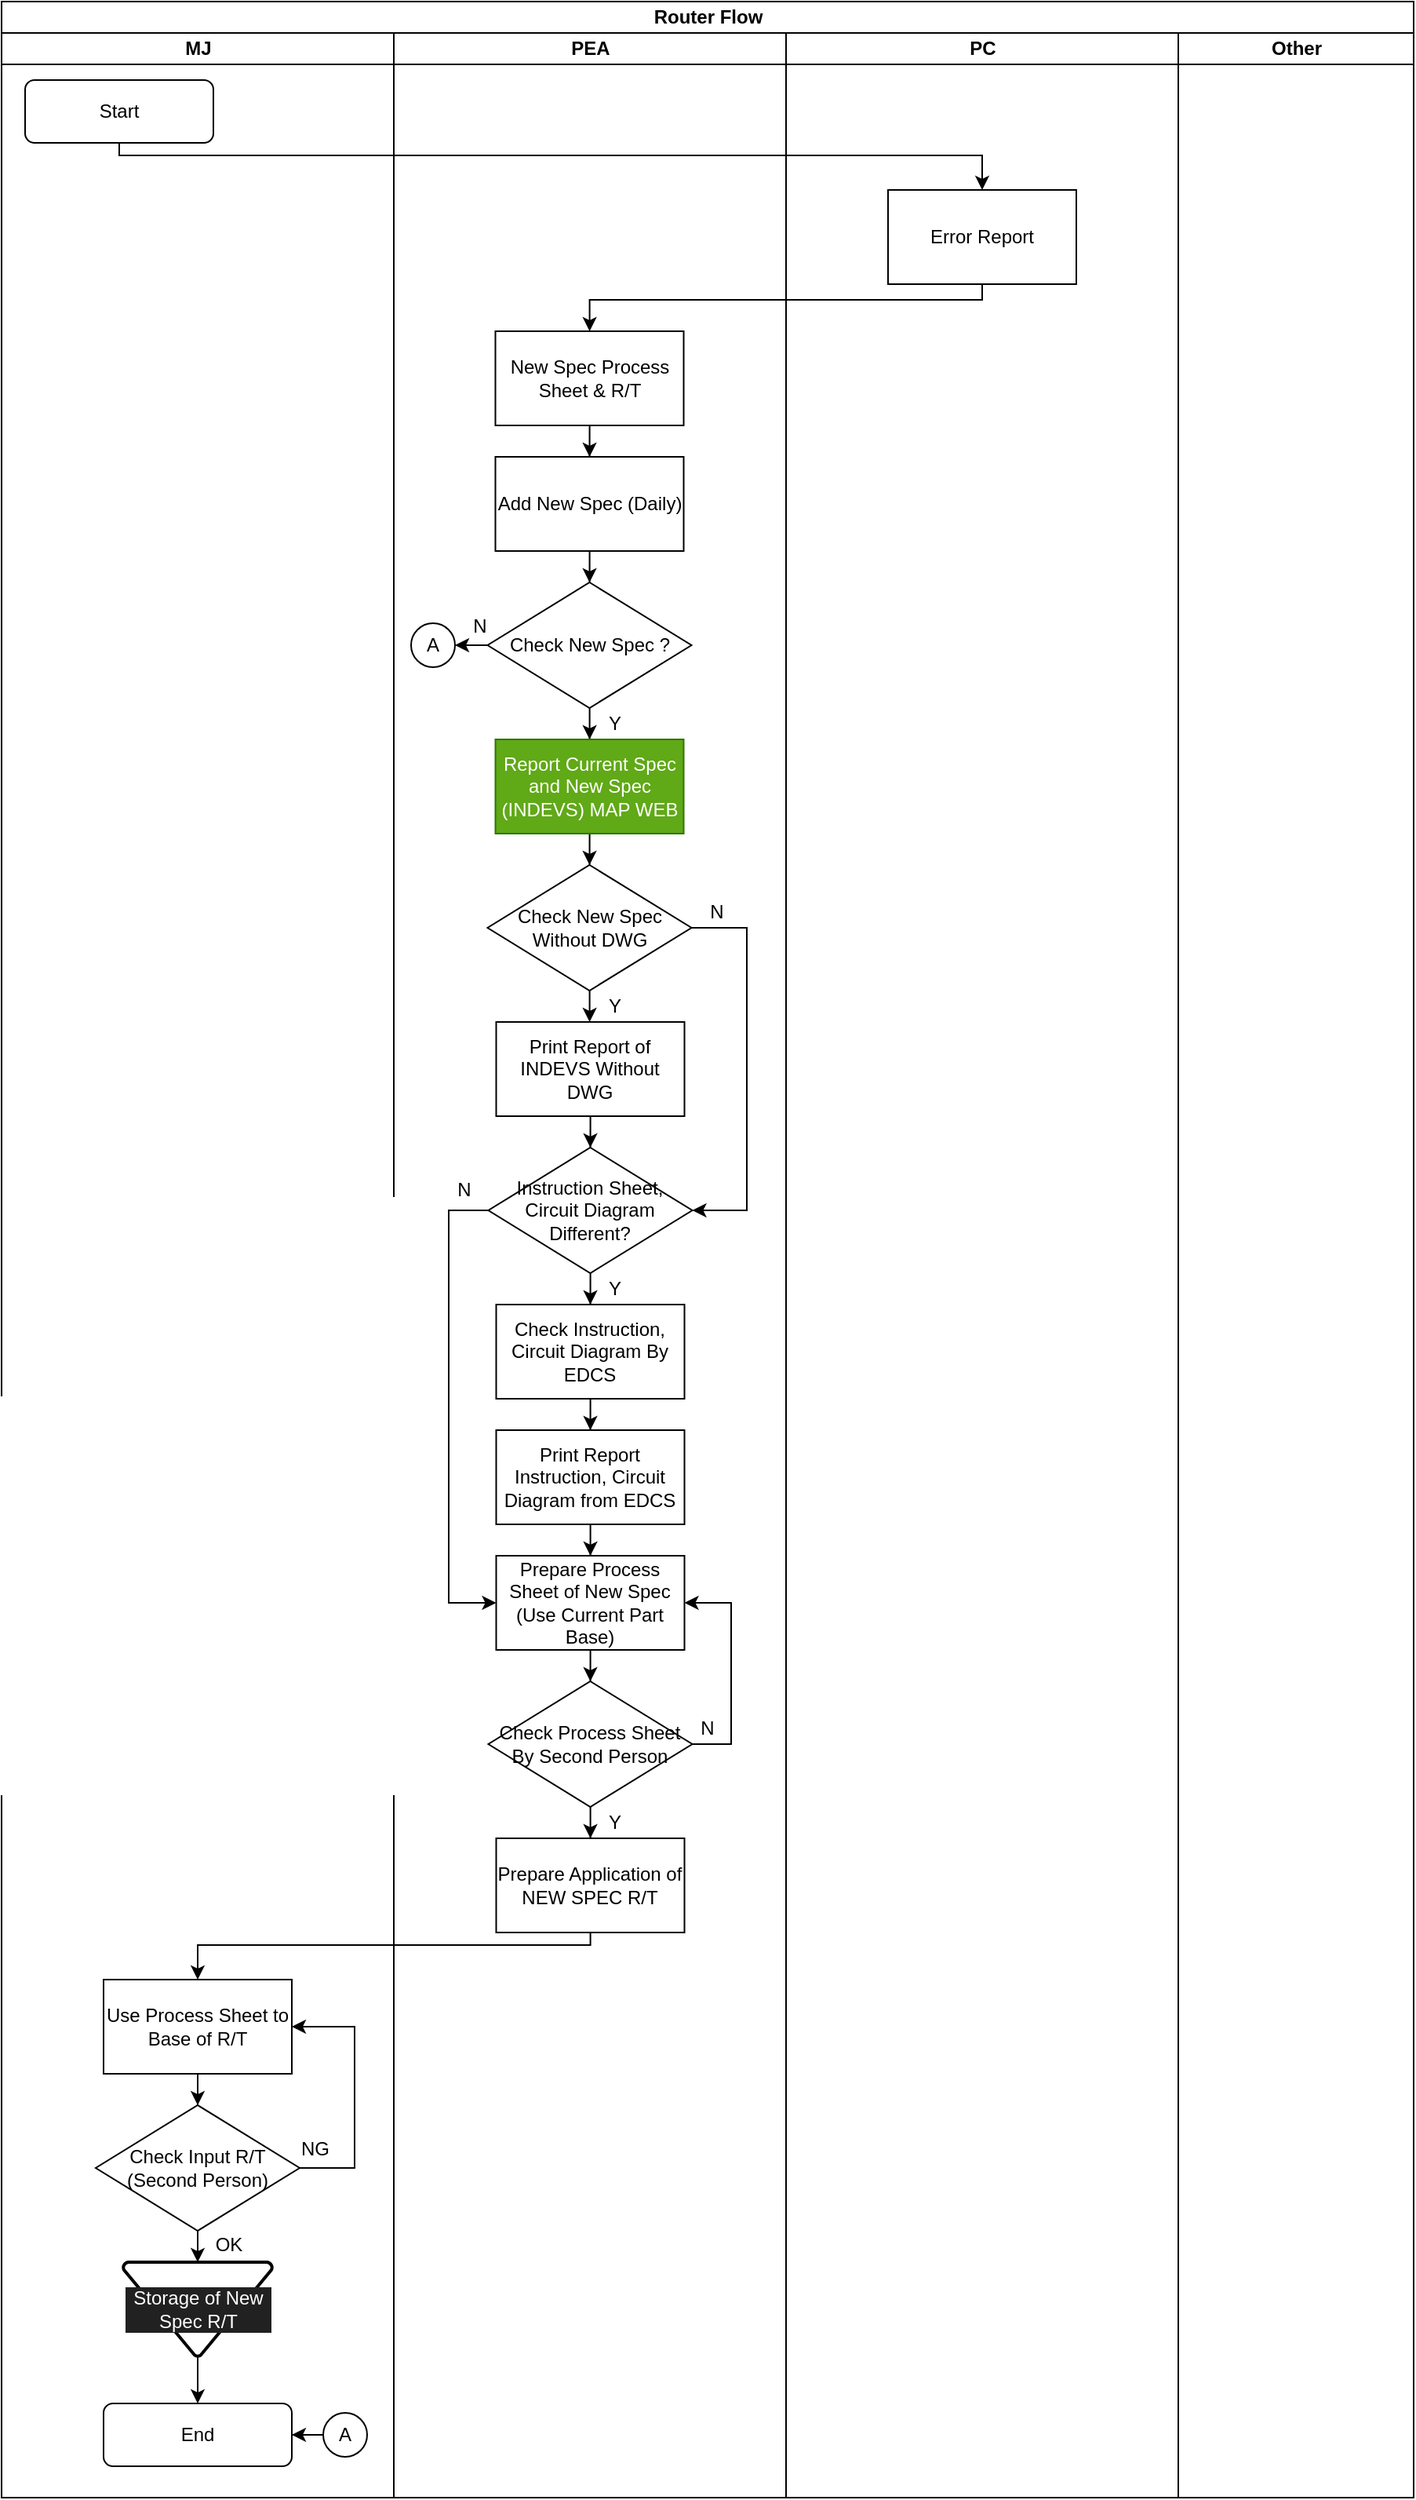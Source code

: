 <mxfile type="github" version="13.7.7">
  <diagram id="XOBUdz3-UfbB6YAW-WYy" name="Draft">
    <mxGraphModel grid="1" shadow="0" math="0" pageHeight="1654" pageWidth="1169" pageScale="1" page="1" fold="1" arrows="1" connect="1" tooltips="1" guides="1" gridSize="10" dy="514" dx="940">
      <root>
        <mxCell id="0" />
        <mxCell id="1" parent="0" />
        <mxCell id="kFwF-f4345-qtAIGn7Fv-1" value="Router Flow" parent="1" vertex="1" style="swimlane;html=1;childLayout=stackLayout;resizeParent=1;resizeParentMax=0;startSize=20;">
          <mxGeometry as="geometry" height="1590" width="900" y="32" x="135" />
        </mxCell>
        <mxCell id="kFwF-f4345-qtAIGn7Fv-2" value="MJ" parent="kFwF-f4345-qtAIGn7Fv-1" vertex="1" style="swimlane;html=1;startSize=20;">
          <mxGeometry as="geometry" height="1570" width="250" y="20" />
        </mxCell>
        <mxCell id="kFwF-f4345-qtAIGn7Fv-14" value="Start" parent="kFwF-f4345-qtAIGn7Fv-2" vertex="1" style="rounded=1;whiteSpace=wrap;html=1;">
          <mxGeometry as="geometry" height="40" width="120" y="30" x="15" />
        </mxCell>
        <mxCell id="Gr8hSLXEID0lEqfCxKnT-89" parent="kFwF-f4345-qtAIGn7Fv-2" style="edgeStyle=orthogonalEdgeStyle;rounded=0;orthogonalLoop=1;jettySize=auto;html=1;entryX=1;entryY=0.5;entryDx=0;entryDy=0;" edge="1" target="Gr8hSLXEID0lEqfCxKnT-80">
          <mxGeometry as="geometry" relative="1">
            <mxPoint as="sourcePoint" y="1360" x="140.0" />
            <Array as="points">
              <mxPoint y="1360" x="225" />
              <mxPoint y="1270" x="225" />
            </Array>
          </mxGeometry>
        </mxCell>
        <mxCell id="Gr8hSLXEID0lEqfCxKnT-101" parent="kFwF-f4345-qtAIGn7Fv-2" style="edgeStyle=orthogonalEdgeStyle;rounded=0;orthogonalLoop=1;jettySize=auto;html=1;" edge="1" source="Gr8hSLXEID0lEqfCxKnT-93" target="Gr8hSLXEID0lEqfCxKnT-100">
          <mxGeometry as="geometry" relative="1" />
        </mxCell>
        <mxCell id="nwRyTae5Zb8wFN_3mBOA-14" parent="kFwF-f4345-qtAIGn7Fv-2" style="edgeStyle=orthogonalEdgeStyle;rounded=0;orthogonalLoop=1;jettySize=auto;html=1;fontColor=#FFFFFF;" edge="1" source="Gr8hSLXEID0lEqfCxKnT-80" target="Gr8hSLXEID0lEqfCxKnT-87">
          <mxGeometry as="geometry" relative="1" />
        </mxCell>
        <mxCell id="Gr8hSLXEID0lEqfCxKnT-80" value="Use Process Sheet to Base of R/T" parent="kFwF-f4345-qtAIGn7Fv-2" vertex="1" style="rounded=0;whiteSpace=wrap;html=1;">
          <mxGeometry as="geometry" height="60" width="120" y="1240" x="65" />
        </mxCell>
        <mxCell id="nwRyTae5Zb8wFN_3mBOA-11" parent="kFwF-f4345-qtAIGn7Fv-2" style="edgeStyle=orthogonalEdgeStyle;rounded=0;orthogonalLoop=1;jettySize=auto;html=1;" edge="1" source="Gr8hSLXEID0lEqfCxKnT-87" target="Gr8hSLXEID0lEqfCxKnT-93">
          <mxGeometry as="geometry" relative="1" />
        </mxCell>
        <mxCell id="Gr8hSLXEID0lEqfCxKnT-87" value="Check Input R/T&lt;br&gt;(Second Person)" parent="kFwF-f4345-qtAIGn7Fv-2" vertex="1" style="rhombus;whiteSpace=wrap;html=1;">
          <mxGeometry as="geometry" height="80" width="130" y="1320" x="60" />
        </mxCell>
        <mxCell id="Gr8hSLXEID0lEqfCxKnT-100" value="End" parent="kFwF-f4345-qtAIGn7Fv-2" vertex="1" style="rounded=1;whiteSpace=wrap;html=1;">
          <mxGeometry as="geometry" height="40" width="120" y="1510" x="65" />
        </mxCell>
        <mxCell id="Gr8hSLXEID0lEqfCxKnT-93" value="Storage of New Spec R/T" parent="kFwF-f4345-qtAIGn7Fv-2" vertex="1" style="strokeWidth=2;html=1;shape=mxgraph.flowchart.merge_or_storage;whiteSpace=wrap;labelBackgroundColor=#212121;fontColor=#FFFFFF;">
          <mxGeometry as="geometry" height="60" width="95" y="1420" x="77.5" />
        </mxCell>
        <mxCell id="nwRyTae5Zb8wFN_3mBOA-12" value="OK" parent="kFwF-f4345-qtAIGn7Fv-2" vertex="1" style="text;html=1;strokeColor=none;fillColor=none;align=center;verticalAlign=middle;whiteSpace=wrap;rounded=0;">
          <mxGeometry as="geometry" height="20" width="20" y="1399" x="135" />
        </mxCell>
        <mxCell id="Gr8hSLXEID0lEqfCxKnT-90" value="NG" parent="kFwF-f4345-qtAIGn7Fv-2" vertex="1" style="text;html=1;strokeColor=none;fillColor=none;align=center;verticalAlign=middle;whiteSpace=wrap;rounded=0;">
          <mxGeometry as="geometry" height="20" width="20" y="1338" x="190" />
        </mxCell>
        <mxCell id="nwRyTae5Zb8wFN_3mBOA-10" parent="kFwF-f4345-qtAIGn7Fv-2" style="edgeStyle=orthogonalEdgeStyle;rounded=0;orthogonalLoop=1;jettySize=auto;html=1;entryX=1;entryY=0.5;entryDx=0;entryDy=0;" edge="1" source="nwRyTae5Zb8wFN_3mBOA-9" target="Gr8hSLXEID0lEqfCxKnT-100">
          <mxGeometry as="geometry" relative="1" />
        </mxCell>
        <mxCell id="nwRyTae5Zb8wFN_3mBOA-9" value="A" parent="kFwF-f4345-qtAIGn7Fv-2" vertex="1" style="ellipse;whiteSpace=wrap;html=1;aspect=fixed;">
          <mxGeometry as="geometry" height="28" width="28" y="1516" x="205" />
        </mxCell>
        <mxCell id="kFwF-f4345-qtAIGn7Fv-10" value="PEA" parent="kFwF-f4345-qtAIGn7Fv-1" vertex="1" style="swimlane;html=1;startSize=20;">
          <mxGeometry as="geometry" height="1570" width="250" y="20" x="250" />
        </mxCell>
        <mxCell id="kFwF-f4345-qtAIGn7Fv-20" parent="kFwF-f4345-qtAIGn7Fv-10" style="edgeStyle=orthogonalEdgeStyle;rounded=0;orthogonalLoop=1;jettySize=auto;html=1;entryX=0.5;entryY=0;entryDx=0;entryDy=0;" edge="1" source="kFwF-f4345-qtAIGn7Fv-15" target="kFwF-f4345-qtAIGn7Fv-17">
          <mxGeometry as="geometry" relative="1" />
        </mxCell>
        <mxCell id="Gr8hSLXEID0lEqfCxKnT-2" parent="kFwF-f4345-qtAIGn7Fv-10" style="edgeStyle=orthogonalEdgeStyle;rounded=0;orthogonalLoop=1;jettySize=auto;html=1;entryX=0.5;entryY=0;entryDx=0;entryDy=0;" edge="1" source="kFwF-f4345-qtAIGn7Fv-17" target="Gr8hSLXEID0lEqfCxKnT-1">
          <mxGeometry as="geometry" relative="1" />
        </mxCell>
        <mxCell id="Gr8hSLXEID0lEqfCxKnT-20" parent="kFwF-f4345-qtAIGn7Fv-10" style="edgeStyle=orthogonalEdgeStyle;rounded=0;orthogonalLoop=1;jettySize=auto;html=1;entryX=0.5;entryY=0;entryDx=0;entryDy=0;" edge="1" source="Gr8hSLXEID0lEqfCxKnT-17" target="Gr8hSLXEID0lEqfCxKnT-19">
          <mxGeometry as="geometry" relative="1" />
        </mxCell>
        <mxCell id="Gr8hSLXEID0lEqfCxKnT-29" parent="kFwF-f4345-qtAIGn7Fv-10" style="edgeStyle=orthogonalEdgeStyle;rounded=0;orthogonalLoop=1;jettySize=auto;html=1;entryX=1;entryY=0.5;entryDx=0;entryDy=0;" edge="1" source="Gr8hSLXEID0lEqfCxKnT-17" target="Gr8hSLXEID0lEqfCxKnT-23">
          <mxGeometry as="geometry" relative="1">
            <Array as="points">
              <mxPoint y="570" x="225" />
              <mxPoint y="750" x="225" />
            </Array>
          </mxGeometry>
        </mxCell>
        <mxCell id="Gr8hSLXEID0lEqfCxKnT-68" parent="kFwF-f4345-qtAIGn7Fv-10" style="edgeStyle=orthogonalEdgeStyle;rounded=0;orthogonalLoop=1;jettySize=auto;html=1;entryX=0;entryY=0.5;entryDx=0;entryDy=0;" edge="1" source="Gr8hSLXEID0lEqfCxKnT-23" target="Gr8hSLXEID0lEqfCxKnT-59">
          <mxGeometry as="geometry" relative="1">
            <Array as="points">
              <mxPoint y="750" x="35" />
              <mxPoint y="1000" x="35" />
            </Array>
          </mxGeometry>
        </mxCell>
        <mxCell id="Gr8hSLXEID0lEqfCxKnT-33" parent="kFwF-f4345-qtAIGn7Fv-10" style="edgeStyle=orthogonalEdgeStyle;rounded=0;orthogonalLoop=1;jettySize=auto;html=1;entryX=0.5;entryY=0;entryDx=0;entryDy=0;" edge="1" source="Gr8hSLXEID0lEqfCxKnT-26" target="Gr8hSLXEID0lEqfCxKnT-32">
          <mxGeometry as="geometry" relative="1" />
        </mxCell>
        <mxCell id="Gr8hSLXEID0lEqfCxKnT-76" parent="kFwF-f4345-qtAIGn7Fv-10" style="edgeStyle=orthogonalEdgeStyle;rounded=0;orthogonalLoop=1;jettySize=auto;html=1;entryX=0.5;entryY=0;entryDx=0;entryDy=0;" edge="1" source="Gr8hSLXEID0lEqfCxKnT-23" target="Gr8hSLXEID0lEqfCxKnT-26">
          <mxGeometry as="geometry" relative="1" />
        </mxCell>
        <mxCell id="Gr8hSLXEID0lEqfCxKnT-73" parent="kFwF-f4345-qtAIGn7Fv-10" style="edgeStyle=orthogonalEdgeStyle;rounded=0;orthogonalLoop=1;jettySize=auto;html=1;" edge="1" source="Gr8hSLXEID0lEqfCxKnT-63" target="Gr8hSLXEID0lEqfCxKnT-72">
          <mxGeometry as="geometry" relative="1" />
        </mxCell>
        <mxCell id="Gr8hSLXEID0lEqfCxKnT-7" parent="kFwF-f4345-qtAIGn7Fv-10" style="edgeStyle=orthogonalEdgeStyle;rounded=0;orthogonalLoop=1;jettySize=auto;html=1;" edge="1" source="Gr8hSLXEID0lEqfCxKnT-1" target="Gr8hSLXEID0lEqfCxKnT-6">
          <mxGeometry as="geometry" relative="1" />
        </mxCell>
        <mxCell id="Gr8hSLXEID0lEqfCxKnT-18" parent="kFwF-f4345-qtAIGn7Fv-10" style="edgeStyle=orthogonalEdgeStyle;rounded=0;orthogonalLoop=1;jettySize=auto;html=1;entryX=0.5;entryY=0;entryDx=0;entryDy=0;" edge="1" source="Gr8hSLXEID0lEqfCxKnT-6" target="Gr8hSLXEID0lEqfCxKnT-17">
          <mxGeometry as="geometry" relative="1" />
        </mxCell>
        <mxCell id="Gr8hSLXEID0lEqfCxKnT-77" parent="kFwF-f4345-qtAIGn7Fv-10" style="edgeStyle=orthogonalEdgeStyle;rounded=0;orthogonalLoop=1;jettySize=auto;html=1;entryX=0.5;entryY=0;entryDx=0;entryDy=0;" edge="1" source="Gr8hSLXEID0lEqfCxKnT-59" target="Gr8hSLXEID0lEqfCxKnT-63">
          <mxGeometry as="geometry" relative="1" />
        </mxCell>
        <mxCell id="nwRyTae5Zb8wFN_3mBOA-6" value="A" parent="kFwF-f4345-qtAIGn7Fv-10" vertex="1" style="ellipse;whiteSpace=wrap;html=1;aspect=fixed;">
          <mxGeometry as="geometry" height="28" width="28" y="376" x="11" />
        </mxCell>
        <mxCell id="Gr8hSLXEID0lEqfCxKnT-65" value="N" parent="kFwF-f4345-qtAIGn7Fv-10" vertex="1" style="text;html=1;strokeColor=none;fillColor=none;align=center;verticalAlign=middle;whiteSpace=wrap;rounded=0;">
          <mxGeometry as="geometry" height="20" width="20" y="727" x="35" />
        </mxCell>
        <mxCell id="Gr8hSLXEID0lEqfCxKnT-60" parent="kFwF-f4345-qtAIGn7Fv-10" style="edgeStyle=orthogonalEdgeStyle;rounded=0;orthogonalLoop=1;jettySize=auto;html=1;" edge="1" source="Gr8hSLXEID0lEqfCxKnT-32" target="Gr8hSLXEID0lEqfCxKnT-59">
          <mxGeometry as="geometry" relative="1" />
        </mxCell>
        <mxCell id="Gr8hSLXEID0lEqfCxKnT-74" parent="kFwF-f4345-qtAIGn7Fv-10" style="edgeStyle=orthogonalEdgeStyle;rounded=0;orthogonalLoop=1;jettySize=auto;html=1;entryX=0.5;entryY=0;entryDx=0;entryDy=0;" edge="1" source="Gr8hSLXEID0lEqfCxKnT-19" target="Gr8hSLXEID0lEqfCxKnT-23">
          <mxGeometry as="geometry" relative="1" />
        </mxCell>
        <mxCell id="Gr8hSLXEID0lEqfCxKnT-78" parent="kFwF-f4345-qtAIGn7Fv-10" style="edgeStyle=orthogonalEdgeStyle;rounded=0;orthogonalLoop=1;jettySize=auto;html=1;entryX=1;entryY=0.5;entryDx=0;entryDy=0;" edge="1" source="Gr8hSLXEID0lEqfCxKnT-63" target="Gr8hSLXEID0lEqfCxKnT-59">
          <mxGeometry as="geometry" relative="1">
            <Array as="points">
              <mxPoint y="1090" x="215" />
              <mxPoint y="1000" x="215" />
            </Array>
          </mxGeometry>
        </mxCell>
        <mxCell id="Gr8hSLXEID0lEqfCxKnT-4" value="N" parent="kFwF-f4345-qtAIGn7Fv-10" vertex="1" style="text;html=1;strokeColor=none;fillColor=none;align=center;verticalAlign=middle;whiteSpace=wrap;rounded=0;">
          <mxGeometry as="geometry" height="20" width="20" y="368" x="44.75" />
        </mxCell>
        <mxCell id="kFwF-f4345-qtAIGn7Fv-15" value="New Spec Process Sheet &amp;amp; R/T" parent="kFwF-f4345-qtAIGn7Fv-10" vertex="1" style="rounded=0;whiteSpace=wrap;html=1;">
          <mxGeometry as="geometry" height="60" width="120" y="190" x="64.75" />
        </mxCell>
        <mxCell id="kFwF-f4345-qtAIGn7Fv-17" value="Add New Spec (Daily)" parent="kFwF-f4345-qtAIGn7Fv-10" vertex="1" style="rounded=0;whiteSpace=wrap;html=1;">
          <mxGeometry as="geometry" height="60" width="120" y="270" x="64.75" />
        </mxCell>
        <mxCell id="nwRyTae5Zb8wFN_3mBOA-7" parent="kFwF-f4345-qtAIGn7Fv-10" style="edgeStyle=orthogonalEdgeStyle;rounded=0;orthogonalLoop=1;jettySize=auto;html=1;" edge="1" source="Gr8hSLXEID0lEqfCxKnT-1" target="nwRyTae5Zb8wFN_3mBOA-6">
          <mxGeometry as="geometry" relative="1" />
        </mxCell>
        <mxCell id="Gr8hSLXEID0lEqfCxKnT-1" value="Check New Spec ?" parent="kFwF-f4345-qtAIGn7Fv-10" vertex="1" style="rhombus;whiteSpace=wrap;html=1;">
          <mxGeometry as="geometry" height="80" width="130" y="350" x="59.75" />
        </mxCell>
        <mxCell id="Gr8hSLXEID0lEqfCxKnT-6" value="Report Current Spec and New Spec (INDEVS) MAP WEB" parent="kFwF-f4345-qtAIGn7Fv-10" vertex="1" style="rounded=0;whiteSpace=wrap;html=1;fillColor=#60a917;strokeColor=#2D7600;fontColor=#ffffff;">
          <mxGeometry as="geometry" height="60" width="120" y="450" x="64.75" />
        </mxCell>
        <mxCell id="Gr8hSLXEID0lEqfCxKnT-17" value="Check New Spec Without DWG&lt;br&gt;" parent="kFwF-f4345-qtAIGn7Fv-10" vertex="1" style="rhombus;whiteSpace=wrap;html=1;">
          <mxGeometry as="geometry" height="80" width="130" y="530" x="59.75" />
        </mxCell>
        <mxCell id="Gr8hSLXEID0lEqfCxKnT-19" value="Print Report of INDEVS Without DWG" parent="kFwF-f4345-qtAIGn7Fv-10" vertex="1" style="rounded=0;whiteSpace=wrap;html=1;">
          <mxGeometry as="geometry" height="60" width="120" y="630" x="65.25" />
        </mxCell>
        <mxCell id="Gr8hSLXEID0lEqfCxKnT-23" value="Instruction Sheet, Circuit Diagram Different?" parent="kFwF-f4345-qtAIGn7Fv-10" vertex="1" style="rhombus;whiteSpace=wrap;html=1;">
          <mxGeometry as="geometry" height="80" width="130" y="710" x="60.25" />
        </mxCell>
        <mxCell id="Gr8hSLXEID0lEqfCxKnT-26" value="Check Instruction, Circuit Diagram By EDCS" parent="kFwF-f4345-qtAIGn7Fv-10" vertex="1" style="rounded=0;whiteSpace=wrap;html=1;">
          <mxGeometry as="geometry" height="60" width="120" y="810" x="65.25" />
        </mxCell>
        <mxCell id="Gr8hSLXEID0lEqfCxKnT-32" value="Print Report Instruction, Circuit Diagram from EDCS" parent="kFwF-f4345-qtAIGn7Fv-10" vertex="1" style="rounded=0;whiteSpace=wrap;html=1;">
          <mxGeometry as="geometry" height="60" width="120" y="890" x="65.25" />
        </mxCell>
        <mxCell id="Gr8hSLXEID0lEqfCxKnT-59" value="Prepare Process Sheet of New Spec (Use Current Part Base)" parent="kFwF-f4345-qtAIGn7Fv-10" vertex="1" style="rounded=0;whiteSpace=wrap;html=1;">
          <mxGeometry as="geometry" height="60" width="120" y="970" x="65.25" />
        </mxCell>
        <mxCell id="Gr8hSLXEID0lEqfCxKnT-63" value="&lt;font&gt;Check Process Sheet&lt;br&gt;By Second Person&lt;/font&gt;" parent="kFwF-f4345-qtAIGn7Fv-10" vertex="1" style="rhombus;whiteSpace=wrap;html=1;labelBackgroundColor=none;">
          <mxGeometry as="geometry" height="80" width="130" y="1050" x="60.25" />
        </mxCell>
        <mxCell id="Gr8hSLXEID0lEqfCxKnT-72" value="Prepare Application of NEW SPEC R/T" parent="kFwF-f4345-qtAIGn7Fv-10" vertex="1" style="rounded=0;whiteSpace=wrap;html=1;">
          <mxGeometry as="geometry" height="60" width="120" y="1150" x="65.25" />
        </mxCell>
        <mxCell id="Gr8hSLXEID0lEqfCxKnT-28" value="Y" parent="kFwF-f4345-qtAIGn7Fv-10" vertex="1" style="text;html=1;strokeColor=none;fillColor=none;align=center;verticalAlign=middle;whiteSpace=wrap;rounded=0;">
          <mxGeometry as="geometry" height="20" width="20" y="610" x="131" />
        </mxCell>
        <mxCell id="Gr8hSLXEID0lEqfCxKnT-31" value="Y" parent="kFwF-f4345-qtAIGn7Fv-10" vertex="1" style="text;html=1;strokeColor=none;fillColor=none;align=center;verticalAlign=middle;whiteSpace=wrap;rounded=0;">
          <mxGeometry as="geometry" height="20" width="20" y="790" x="131" />
        </mxCell>
        <mxCell id="Gr8hSLXEID0lEqfCxKnT-79" value="Y" parent="kFwF-f4345-qtAIGn7Fv-10" vertex="1" style="text;html=1;strokeColor=none;fillColor=none;align=center;verticalAlign=middle;whiteSpace=wrap;rounded=0;">
          <mxGeometry as="geometry" height="20" width="20" y="1130" x="131" />
        </mxCell>
        <mxCell id="Gr8hSLXEID0lEqfCxKnT-9" value="Y" parent="kFwF-f4345-qtAIGn7Fv-10" vertex="1" style="text;html=1;strokeColor=none;fillColor=none;align=center;verticalAlign=middle;whiteSpace=wrap;rounded=0;">
          <mxGeometry as="geometry" height="20" width="20" y="430" x="131" />
        </mxCell>
        <mxCell id="Gr8hSLXEID0lEqfCxKnT-69" value="N" parent="kFwF-f4345-qtAIGn7Fv-10" vertex="1" style="text;html=1;strokeColor=none;fillColor=none;align=center;verticalAlign=middle;whiteSpace=wrap;rounded=0;">
          <mxGeometry as="geometry" height="20" width="20" y="1070" x="190" />
        </mxCell>
        <mxCell id="Gr8hSLXEID0lEqfCxKnT-30" value="N" parent="kFwF-f4345-qtAIGn7Fv-10" vertex="1" style="text;html=1;strokeColor=none;fillColor=none;align=center;verticalAlign=middle;whiteSpace=wrap;rounded=0;">
          <mxGeometry as="geometry" height="20" width="20" y="550" x="196" />
        </mxCell>
        <mxCell id="kFwF-f4345-qtAIGn7Fv-11" value="PC" parent="kFwF-f4345-qtAIGn7Fv-1" vertex="1" style="swimlane;html=1;startSize=20;">
          <mxGeometry as="geometry" height="1570" width="250" y="20" x="500" />
        </mxCell>
        <mxCell id="Gr8hSLXEID0lEqfCxKnT-14" value="Error Report" parent="kFwF-f4345-qtAIGn7Fv-11" vertex="1" style="rounded=0;whiteSpace=wrap;html=1;">
          <mxGeometry as="geometry" height="60" width="120" y="100" x="65" />
        </mxCell>
        <mxCell id="kFwF-f4345-qtAIGn7Fv-12" value="Other" parent="kFwF-f4345-qtAIGn7Fv-1" vertex="1" style="swimlane;html=1;startSize=20;">
          <mxGeometry as="geometry" height="1570" width="150" y="20" x="750" />
        </mxCell>
        <mxCell id="Gr8hSLXEID0lEqfCxKnT-99" parent="kFwF-f4345-qtAIGn7Fv-1" style="edgeStyle=orthogonalEdgeStyle;rounded=0;orthogonalLoop=1;jettySize=auto;html=1;" edge="1" source="Gr8hSLXEID0lEqfCxKnT-14" target="kFwF-f4345-qtAIGn7Fv-15">
          <mxGeometry as="geometry" relative="1">
            <Array as="points">
              <mxPoint y="190" x="379" />
              <mxPoint y="190" x="225" />
            </Array>
          </mxGeometry>
        </mxCell>
        <mxCell id="nwRyTae5Zb8wFN_3mBOA-2" parent="kFwF-f4345-qtAIGn7Fv-1" style="edgeStyle=orthogonalEdgeStyle;rounded=0;orthogonalLoop=1;jettySize=auto;html=1;entryX=0.5;entryY=0;entryDx=0;entryDy=0;" edge="1" source="Gr8hSLXEID0lEqfCxKnT-72" target="Gr8hSLXEID0lEqfCxKnT-80">
          <mxGeometry as="geometry" relative="1">
            <Array as="points">
              <mxPoint y="1238" x="375" />
              <mxPoint y="1238" x="125" />
            </Array>
          </mxGeometry>
        </mxCell>
        <mxCell id="nwRyTae5Zb8wFN_3mBOA-4" parent="kFwF-f4345-qtAIGn7Fv-1" style="edgeStyle=orthogonalEdgeStyle;rounded=0;orthogonalLoop=1;jettySize=auto;html=1;" edge="1" source="kFwF-f4345-qtAIGn7Fv-14" target="Gr8hSLXEID0lEqfCxKnT-14">
          <mxGeometry as="geometry" relative="1">
            <Array as="points">
              <mxPoint y="98" x="75" />
              <mxPoint y="98" x="625" />
            </Array>
          </mxGeometry>
        </mxCell>
      </root>
    </mxGraphModel>
  </diagram>
</mxfile>
